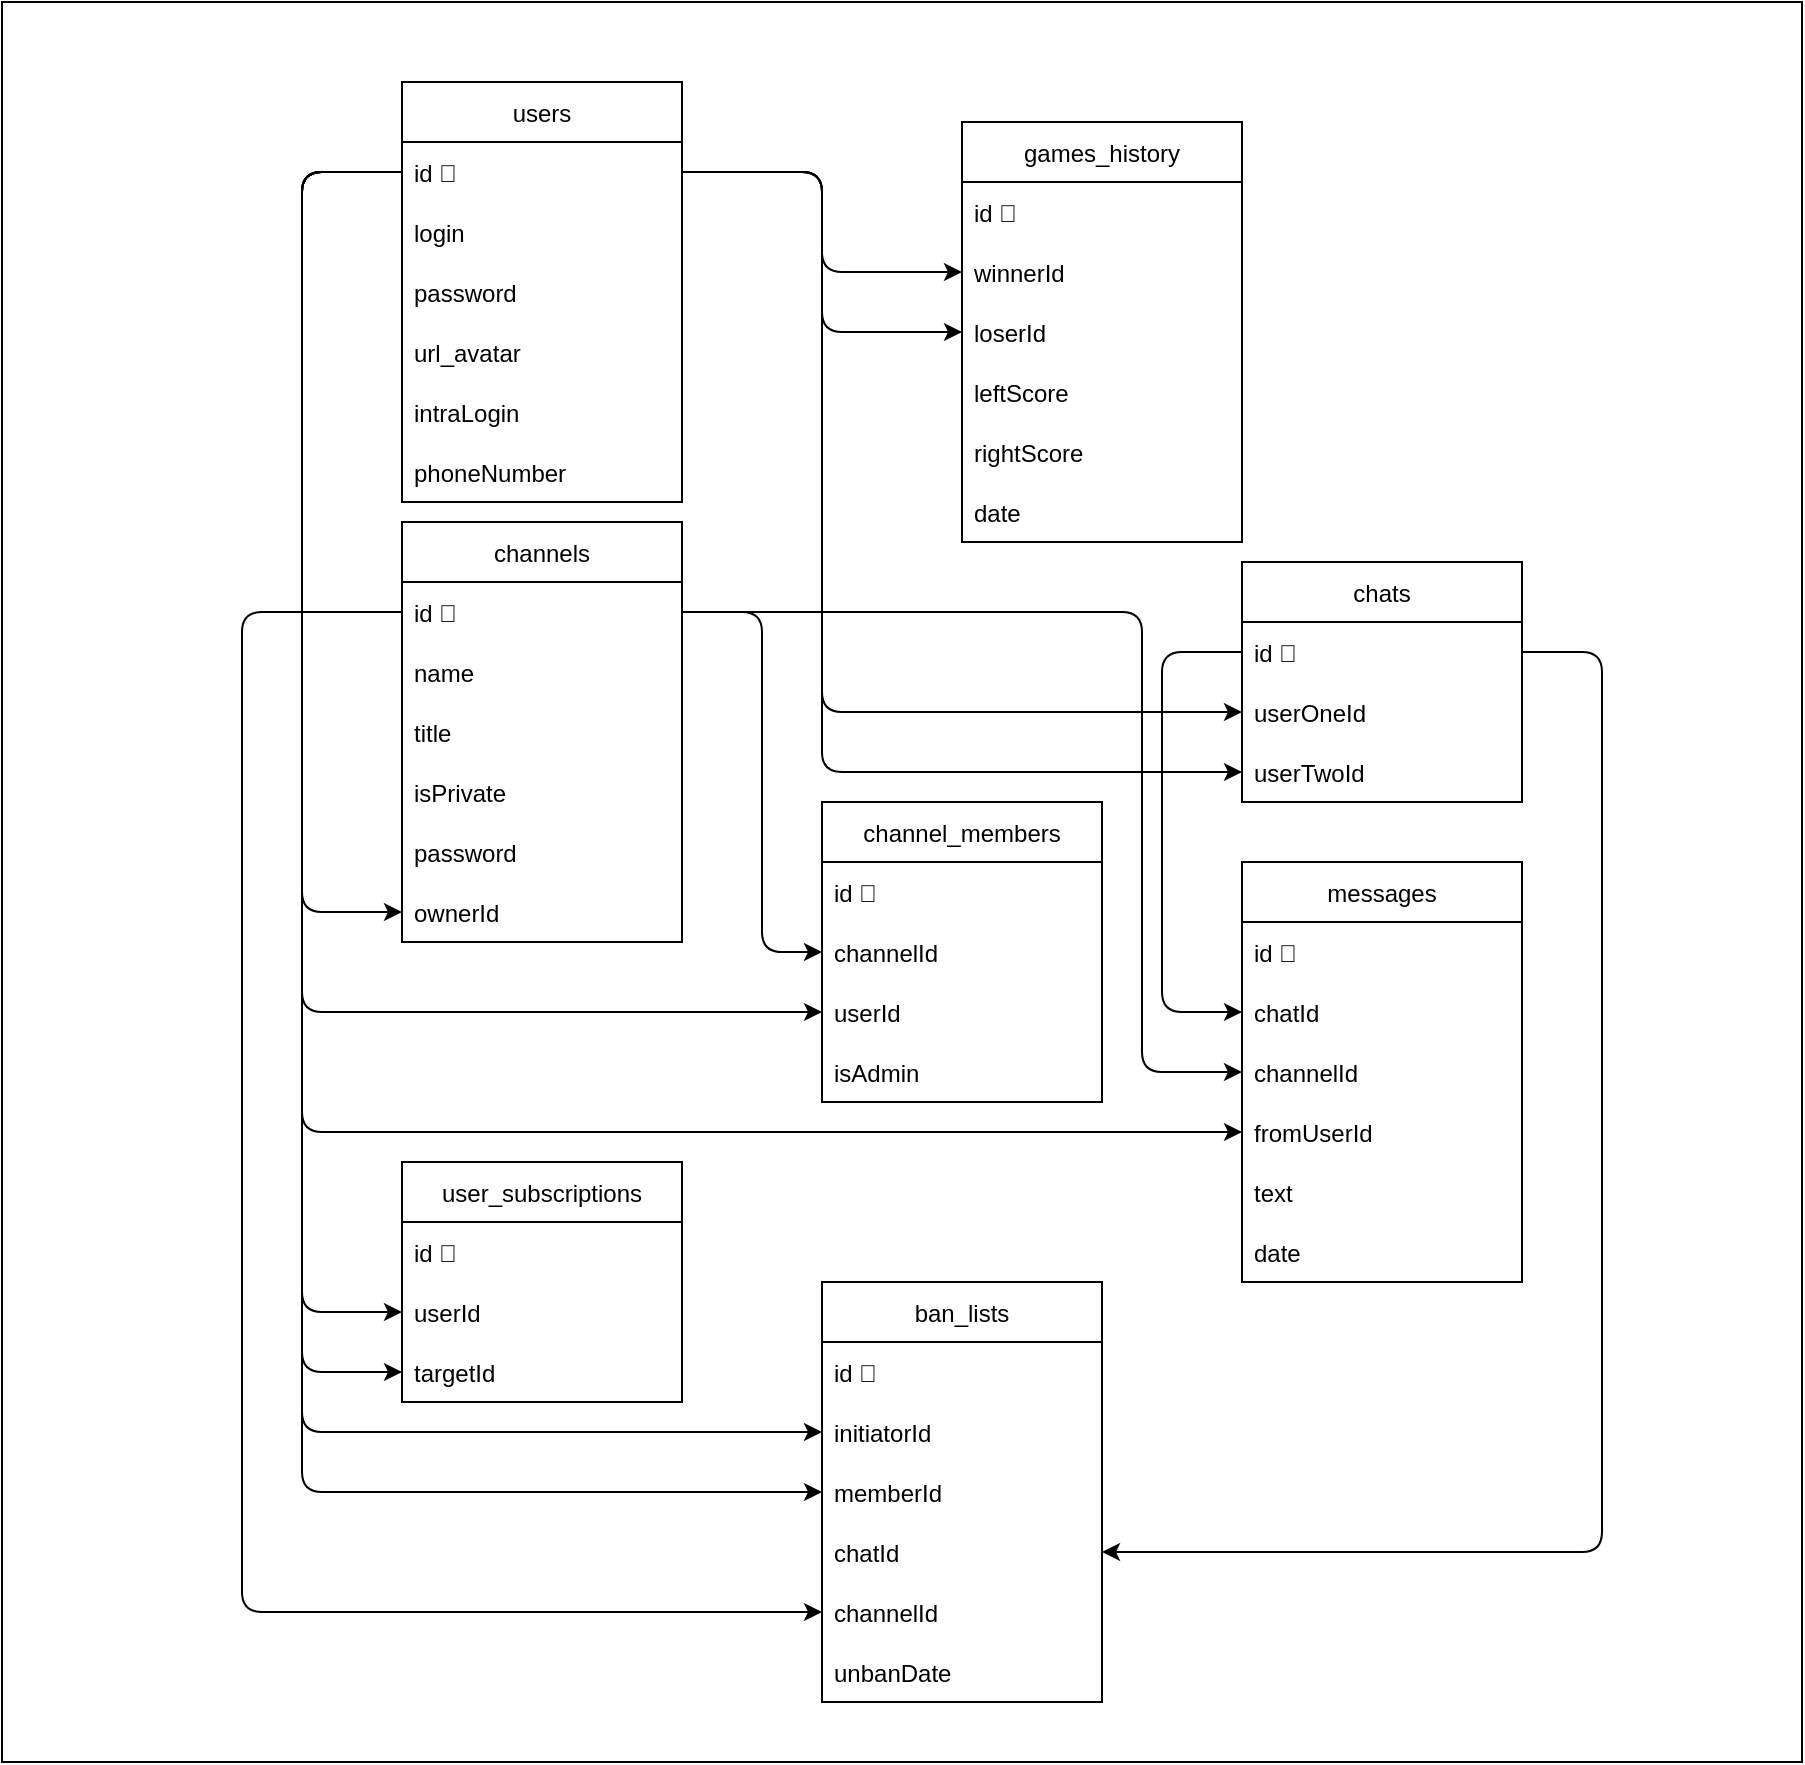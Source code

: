 <mxfile version="15.9.1" type="device"><diagram id="-Gl8WdVDlDK7iqpGkpo0" name="Page-1"><mxGraphModel dx="2222" dy="935" grid="1" gridSize="10" guides="1" tooltips="1" connect="1" arrows="1" fold="1" page="1" pageScale="1" pageWidth="827" pageHeight="1169" math="0" shadow="0"><root><mxCell id="0"/><mxCell id="1" parent="0"/><mxCell id="L-7FkWpCJuKyx8RhaixG-74" value="" style="rounded=0;whiteSpace=wrap;html=1;" parent="1" vertex="1"><mxGeometry x="-10" y="360" width="900" height="880" as="geometry"/></mxCell><mxCell id="L-7FkWpCJuKyx8RhaixG-1" value="users" style="swimlane;fontStyle=0;childLayout=stackLayout;horizontal=1;startSize=30;horizontalStack=0;resizeParent=1;resizeParentMax=0;resizeLast=0;collapsible=1;marginBottom=0;" parent="1" vertex="1"><mxGeometry x="190" y="400" width="140" height="210" as="geometry"/></mxCell><mxCell id="L-7FkWpCJuKyx8RhaixG-2" value="id 🔑" style="text;strokeColor=none;fillColor=none;align=left;verticalAlign=middle;spacingLeft=4;spacingRight=4;overflow=hidden;points=[[0,0.5],[1,0.5]];portConstraint=eastwest;rotatable=0;" parent="L-7FkWpCJuKyx8RhaixG-1" vertex="1"><mxGeometry y="30" width="140" height="30" as="geometry"/></mxCell><mxCell id="L-7FkWpCJuKyx8RhaixG-3" value="login" style="text;strokeColor=none;fillColor=none;align=left;verticalAlign=middle;spacingLeft=4;spacingRight=4;overflow=hidden;points=[[0,0.5],[1,0.5]];portConstraint=eastwest;rotatable=0;" parent="L-7FkWpCJuKyx8RhaixG-1" vertex="1"><mxGeometry y="60" width="140" height="30" as="geometry"/></mxCell><mxCell id="L-7FkWpCJuKyx8RhaixG-22" value="password" style="text;strokeColor=none;fillColor=none;align=left;verticalAlign=middle;spacingLeft=4;spacingRight=4;overflow=hidden;points=[[0,0.5],[1,0.5]];portConstraint=eastwest;rotatable=0;" parent="L-7FkWpCJuKyx8RhaixG-1" vertex="1"><mxGeometry y="90" width="140" height="30" as="geometry"/></mxCell><mxCell id="L-7FkWpCJuKyx8RhaixG-4" value="url_avatar" style="text;strokeColor=none;fillColor=none;align=left;verticalAlign=middle;spacingLeft=4;spacingRight=4;overflow=hidden;points=[[0,0.5],[1,0.5]];portConstraint=eastwest;rotatable=0;" parent="L-7FkWpCJuKyx8RhaixG-1" vertex="1"><mxGeometry y="120" width="140" height="30" as="geometry"/></mxCell><mxCell id="EhFiV0czFAlMuY9AgGTg-1" value="intraLogin" style="text;strokeColor=none;fillColor=none;align=left;verticalAlign=middle;spacingLeft=4;spacingRight=4;overflow=hidden;points=[[0,0.5],[1,0.5]];portConstraint=eastwest;rotatable=0;" parent="L-7FkWpCJuKyx8RhaixG-1" vertex="1"><mxGeometry y="150" width="140" height="30" as="geometry"/></mxCell><mxCell id="dvsEUs2t7znGzHTJ3r3b-1" value="phoneNumber" style="text;strokeColor=none;fillColor=none;align=left;verticalAlign=middle;spacingLeft=4;spacingRight=4;overflow=hidden;points=[[0,0.5],[1,0.5]];portConstraint=eastwest;rotatable=0;" vertex="1" parent="L-7FkWpCJuKyx8RhaixG-1"><mxGeometry y="180" width="140" height="30" as="geometry"/></mxCell><mxCell id="L-7FkWpCJuKyx8RhaixG-5" value="games_history" style="swimlane;fontStyle=0;childLayout=stackLayout;horizontal=1;startSize=30;horizontalStack=0;resizeParent=1;resizeParentMax=0;resizeLast=0;collapsible=1;marginBottom=0;" parent="1" vertex="1"><mxGeometry x="470" y="420" width="140" height="210" as="geometry"/></mxCell><mxCell id="L-7FkWpCJuKyx8RhaixG-6" value="id 🔑" style="text;strokeColor=none;fillColor=none;align=left;verticalAlign=middle;spacingLeft=4;spacingRight=4;overflow=hidden;points=[[0,0.5],[1,0.5]];portConstraint=eastwest;rotatable=0;" parent="L-7FkWpCJuKyx8RhaixG-5" vertex="1"><mxGeometry y="30" width="140" height="30" as="geometry"/></mxCell><mxCell id="L-7FkWpCJuKyx8RhaixG-7" value="winnerId" style="text;strokeColor=none;fillColor=none;align=left;verticalAlign=middle;spacingLeft=4;spacingRight=4;overflow=hidden;points=[[0,0.5],[1,0.5]];portConstraint=eastwest;rotatable=0;" parent="L-7FkWpCJuKyx8RhaixG-5" vertex="1"><mxGeometry y="60" width="140" height="30" as="geometry"/></mxCell><mxCell id="L-7FkWpCJuKyx8RhaixG-8" value="loserId" style="text;strokeColor=none;fillColor=none;align=left;verticalAlign=middle;spacingLeft=4;spacingRight=4;overflow=hidden;points=[[0,0.5],[1,0.5]];portConstraint=eastwest;rotatable=0;" parent="L-7FkWpCJuKyx8RhaixG-5" vertex="1"><mxGeometry y="90" width="140" height="30" as="geometry"/></mxCell><mxCell id="2t47o7vUK4boFQ_LoqOg-1" value="leftScore" style="text;strokeColor=none;fillColor=none;align=left;verticalAlign=middle;spacingLeft=4;spacingRight=4;overflow=hidden;points=[[0,0.5],[1,0.5]];portConstraint=eastwest;rotatable=0;" parent="L-7FkWpCJuKyx8RhaixG-5" vertex="1"><mxGeometry y="120" width="140" height="30" as="geometry"/></mxCell><mxCell id="2t47o7vUK4boFQ_LoqOg-2" value="rightScore" style="text;strokeColor=none;fillColor=none;align=left;verticalAlign=middle;spacingLeft=4;spacingRight=4;overflow=hidden;points=[[0,0.5],[1,0.5]];portConstraint=eastwest;rotatable=0;" parent="L-7FkWpCJuKyx8RhaixG-5" vertex="1"><mxGeometry y="150" width="140" height="30" as="geometry"/></mxCell><mxCell id="L-7FkWpCJuKyx8RhaixG-10" value="date" style="text;strokeColor=none;fillColor=none;align=left;verticalAlign=middle;spacingLeft=4;spacingRight=4;overflow=hidden;points=[[0,0.5],[1,0.5]];portConstraint=eastwest;rotatable=0;" parent="L-7FkWpCJuKyx8RhaixG-5" vertex="1"><mxGeometry y="180" width="140" height="30" as="geometry"/></mxCell><mxCell id="L-7FkWpCJuKyx8RhaixG-14" value="" style="endArrow=classic;html=1;rounded=1;exitX=1;exitY=0.5;exitDx=0;exitDy=0;entryX=0;entryY=0.5;entryDx=0;entryDy=0;" parent="1" source="L-7FkWpCJuKyx8RhaixG-2" target="L-7FkWpCJuKyx8RhaixG-7" edge="1"><mxGeometry width="50" height="50" relative="1" as="geometry"><mxPoint x="410" y="560" as="sourcePoint"/><mxPoint x="460" y="510" as="targetPoint"/><Array as="points"><mxPoint x="400" y="445"/><mxPoint x="400" y="495"/></Array></mxGeometry></mxCell><mxCell id="L-7FkWpCJuKyx8RhaixG-15" value="" style="endArrow=classic;html=1;rounded=1;exitX=1;exitY=0.5;exitDx=0;exitDy=0;entryX=0;entryY=0.5;entryDx=0;entryDy=0;" parent="1" source="L-7FkWpCJuKyx8RhaixG-2" target="L-7FkWpCJuKyx8RhaixG-8" edge="1"><mxGeometry width="50" height="50" relative="1" as="geometry"><mxPoint x="340" y="485" as="sourcePoint"/><mxPoint x="480" y="515" as="targetPoint"/><Array as="points"><mxPoint x="400" y="445"/><mxPoint x="400" y="525"/></Array></mxGeometry></mxCell><mxCell id="L-7FkWpCJuKyx8RhaixG-17" value="channels" style="swimlane;fontStyle=0;childLayout=stackLayout;horizontal=1;startSize=30;horizontalStack=0;resizeParent=1;resizeParentMax=0;resizeLast=0;collapsible=1;marginBottom=0;" parent="1" vertex="1"><mxGeometry x="190" y="620" width="140" height="210" as="geometry"/></mxCell><mxCell id="L-7FkWpCJuKyx8RhaixG-18" value="id 🔑" style="text;strokeColor=none;fillColor=none;align=left;verticalAlign=middle;spacingLeft=4;spacingRight=4;overflow=hidden;points=[[0,0.5],[1,0.5]];portConstraint=eastwest;rotatable=0;" parent="L-7FkWpCJuKyx8RhaixG-17" vertex="1"><mxGeometry y="30" width="140" height="30" as="geometry"/></mxCell><mxCell id="L-7FkWpCJuKyx8RhaixG-19" value="name" style="text;strokeColor=none;fillColor=none;align=left;verticalAlign=middle;spacingLeft=4;spacingRight=4;overflow=hidden;points=[[0,0.5],[1,0.5]];portConstraint=eastwest;rotatable=0;" parent="L-7FkWpCJuKyx8RhaixG-17" vertex="1"><mxGeometry y="60" width="140" height="30" as="geometry"/></mxCell><mxCell id="EhFiV0czFAlMuY9AgGTg-2" value="title" style="text;strokeColor=none;fillColor=none;align=left;verticalAlign=middle;spacingLeft=4;spacingRight=4;overflow=hidden;points=[[0,0.5],[1,0.5]];portConstraint=eastwest;rotatable=0;" parent="L-7FkWpCJuKyx8RhaixG-17" vertex="1"><mxGeometry y="90" width="140" height="30" as="geometry"/></mxCell><mxCell id="L-7FkWpCJuKyx8RhaixG-20" value="isPrivate" style="text;strokeColor=none;fillColor=none;align=left;verticalAlign=middle;spacingLeft=4;spacingRight=4;overflow=hidden;points=[[0,0.5],[1,0.5]];portConstraint=eastwest;rotatable=0;" parent="L-7FkWpCJuKyx8RhaixG-17" vertex="1"><mxGeometry y="120" width="140" height="30" as="geometry"/></mxCell><mxCell id="L-7FkWpCJuKyx8RhaixG-23" value="password" style="text;strokeColor=none;fillColor=none;align=left;verticalAlign=middle;spacingLeft=4;spacingRight=4;overflow=hidden;points=[[0,0.5],[1,0.5]];portConstraint=eastwest;rotatable=0;" parent="L-7FkWpCJuKyx8RhaixG-17" vertex="1"><mxGeometry y="150" width="140" height="30" as="geometry"/></mxCell><mxCell id="L-7FkWpCJuKyx8RhaixG-28" value="ownerId" style="text;strokeColor=none;fillColor=none;align=left;verticalAlign=middle;spacingLeft=4;spacingRight=4;overflow=hidden;points=[[0,0.5],[1,0.5]];portConstraint=eastwest;rotatable=0;" parent="L-7FkWpCJuKyx8RhaixG-17" vertex="1"><mxGeometry y="180" width="140" height="30" as="geometry"/></mxCell><mxCell id="L-7FkWpCJuKyx8RhaixG-24" value="channel_members" style="swimlane;fontStyle=0;childLayout=stackLayout;horizontal=1;startSize=30;horizontalStack=0;resizeParent=1;resizeParentMax=0;resizeLast=0;collapsible=1;marginBottom=0;" parent="1" vertex="1"><mxGeometry x="400" y="760" width="140" height="150" as="geometry"/></mxCell><mxCell id="L-7FkWpCJuKyx8RhaixG-25" value="id 🔑" style="text;strokeColor=none;fillColor=none;align=left;verticalAlign=middle;spacingLeft=4;spacingRight=4;overflow=hidden;points=[[0,0.5],[1,0.5]];portConstraint=eastwest;rotatable=0;" parent="L-7FkWpCJuKyx8RhaixG-24" vertex="1"><mxGeometry y="30" width="140" height="30" as="geometry"/></mxCell><mxCell id="EhFiV0czFAlMuY9AgGTg-6" value="channelId" style="text;strokeColor=none;fillColor=none;align=left;verticalAlign=middle;spacingLeft=4;spacingRight=4;overflow=hidden;points=[[0,0.5],[1,0.5]];portConstraint=eastwest;rotatable=0;" parent="L-7FkWpCJuKyx8RhaixG-24" vertex="1"><mxGeometry y="60" width="140" height="30" as="geometry"/></mxCell><mxCell id="L-7FkWpCJuKyx8RhaixG-26" value="userId" style="text;strokeColor=none;fillColor=none;align=left;verticalAlign=middle;spacingLeft=4;spacingRight=4;overflow=hidden;points=[[0,0.5],[1,0.5]];portConstraint=eastwest;rotatable=0;" parent="L-7FkWpCJuKyx8RhaixG-24" vertex="1"><mxGeometry y="90" width="140" height="30" as="geometry"/></mxCell><mxCell id="MBaNDMWuHQxOisNy7D-J-5" value="isAdmin" style="text;strokeColor=none;fillColor=none;align=left;verticalAlign=middle;spacingLeft=4;spacingRight=4;overflow=hidden;points=[[0,0.5],[1,0.5]];portConstraint=eastwest;rotatable=0;" parent="L-7FkWpCJuKyx8RhaixG-24" vertex="1"><mxGeometry y="120" width="140" height="30" as="geometry"/></mxCell><mxCell id="L-7FkWpCJuKyx8RhaixG-29" value="" style="endArrow=classic;html=1;rounded=1;exitX=0;exitY=0.5;exitDx=0;exitDy=0;entryX=0;entryY=0.5;entryDx=0;entryDy=0;" parent="1" source="L-7FkWpCJuKyx8RhaixG-2" target="L-7FkWpCJuKyx8RhaixG-28" edge="1"><mxGeometry width="50" height="50" relative="1" as="geometry"><mxPoint x="340" y="485" as="sourcePoint"/><mxPoint x="480" y="575" as="targetPoint"/><Array as="points"><mxPoint x="140" y="445"/><mxPoint x="140" y="815"/></Array></mxGeometry></mxCell><mxCell id="L-7FkWpCJuKyx8RhaixG-30" value="" style="endArrow=classic;html=1;rounded=1;exitX=1;exitY=0.5;exitDx=0;exitDy=0;entryX=0;entryY=0.5;entryDx=0;entryDy=0;" parent="1" source="L-7FkWpCJuKyx8RhaixG-18" target="EhFiV0czFAlMuY9AgGTg-6" edge="1"><mxGeometry width="50" height="50" relative="1" as="geometry"><mxPoint x="200" y="485" as="sourcePoint"/><mxPoint x="200" y="875" as="targetPoint"/><Array as="points"><mxPoint x="370" y="665"/><mxPoint x="370" y="835"/></Array></mxGeometry></mxCell><mxCell id="L-7FkWpCJuKyx8RhaixG-34" value="" style="endArrow=classic;html=1;rounded=1;exitX=0;exitY=0.5;exitDx=0;exitDy=0;entryX=0;entryY=0.5;entryDx=0;entryDy=0;" parent="1" source="L-7FkWpCJuKyx8RhaixG-2" target="L-7FkWpCJuKyx8RhaixG-26" edge="1"><mxGeometry width="50" height="50" relative="1" as="geometry"><mxPoint x="200" y="485" as="sourcePoint"/><mxPoint x="200" y="875" as="targetPoint"/><Array as="points"><mxPoint x="140" y="445"/><mxPoint x="140" y="865"/></Array></mxGeometry></mxCell><mxCell id="L-7FkWpCJuKyx8RhaixG-35" value="messages" style="swimlane;fontStyle=0;childLayout=stackLayout;horizontal=1;startSize=30;horizontalStack=0;resizeParent=1;resizeParentMax=0;resizeLast=0;collapsible=1;marginBottom=0;" parent="1" vertex="1"><mxGeometry x="610" y="790" width="140" height="210" as="geometry"/></mxCell><mxCell id="L-7FkWpCJuKyx8RhaixG-36" value="id 🔑" style="text;strokeColor=none;fillColor=none;align=left;verticalAlign=middle;spacingLeft=4;spacingRight=4;overflow=hidden;points=[[0,0.5],[1,0.5]];portConstraint=eastwest;rotatable=0;" parent="L-7FkWpCJuKyx8RhaixG-35" vertex="1"><mxGeometry y="30" width="140" height="30" as="geometry"/></mxCell><mxCell id="L-7FkWpCJuKyx8RhaixG-37" value="chatId" style="text;strokeColor=none;fillColor=none;align=left;verticalAlign=middle;spacingLeft=4;spacingRight=4;overflow=hidden;points=[[0,0.5],[1,0.5]];portConstraint=eastwest;rotatable=0;" parent="L-7FkWpCJuKyx8RhaixG-35" vertex="1"><mxGeometry y="60" width="140" height="30" as="geometry"/></mxCell><mxCell id="MBaNDMWuHQxOisNy7D-J-1" value="channelId" style="text;strokeColor=none;fillColor=none;align=left;verticalAlign=middle;spacingLeft=4;spacingRight=4;overflow=hidden;points=[[0,0.5],[1,0.5]];portConstraint=eastwest;rotatable=0;" parent="L-7FkWpCJuKyx8RhaixG-35" vertex="1"><mxGeometry y="90" width="140" height="30" as="geometry"/></mxCell><mxCell id="L-7FkWpCJuKyx8RhaixG-40" value="fromUserId" style="text;strokeColor=none;fillColor=none;align=left;verticalAlign=middle;spacingLeft=4;spacingRight=4;overflow=hidden;points=[[0,0.5],[1,0.5]];portConstraint=eastwest;rotatable=0;" parent="L-7FkWpCJuKyx8RhaixG-35" vertex="1"><mxGeometry y="120" width="140" height="30" as="geometry"/></mxCell><mxCell id="L-7FkWpCJuKyx8RhaixG-38" value="text" style="text;strokeColor=none;fillColor=none;align=left;verticalAlign=middle;spacingLeft=4;spacingRight=4;overflow=hidden;points=[[0,0.5],[1,0.5]];portConstraint=eastwest;rotatable=0;" parent="L-7FkWpCJuKyx8RhaixG-35" vertex="1"><mxGeometry y="150" width="140" height="30" as="geometry"/></mxCell><mxCell id="L-7FkWpCJuKyx8RhaixG-39" value="date" style="text;strokeColor=none;fillColor=none;align=left;verticalAlign=middle;spacingLeft=4;spacingRight=4;overflow=hidden;points=[[0,0.5],[1,0.5]];portConstraint=eastwest;rotatable=0;" parent="L-7FkWpCJuKyx8RhaixG-35" vertex="1"><mxGeometry y="180" width="140" height="30" as="geometry"/></mxCell><mxCell id="L-7FkWpCJuKyx8RhaixG-42" value="" style="endArrow=classic;html=1;rounded=1;exitX=0;exitY=0.5;exitDx=0;exitDy=0;entryX=0;entryY=0.5;entryDx=0;entryDy=0;" parent="1" source="L-7FkWpCJuKyx8RhaixG-2" target="L-7FkWpCJuKyx8RhaixG-40" edge="1"><mxGeometry width="50" height="50" relative="1" as="geometry"><mxPoint x="200" y="485" as="sourcePoint"/><mxPoint x="410" y="865" as="targetPoint"/><Array as="points"><mxPoint x="140" y="445"/><mxPoint x="140" y="925"/></Array></mxGeometry></mxCell><mxCell id="L-7FkWpCJuKyx8RhaixG-43" value="chats" style="swimlane;fontStyle=0;childLayout=stackLayout;horizontal=1;startSize=30;horizontalStack=0;resizeParent=1;resizeParentMax=0;resizeLast=0;collapsible=1;marginBottom=0;" parent="1" vertex="1"><mxGeometry x="610" y="640" width="140" height="120" as="geometry"/></mxCell><mxCell id="L-7FkWpCJuKyx8RhaixG-44" value="id 🔑" style="text;strokeColor=none;fillColor=none;align=left;verticalAlign=middle;spacingLeft=4;spacingRight=4;overflow=hidden;points=[[0,0.5],[1,0.5]];portConstraint=eastwest;rotatable=0;" parent="L-7FkWpCJuKyx8RhaixG-43" vertex="1"><mxGeometry y="30" width="140" height="30" as="geometry"/></mxCell><mxCell id="L-7FkWpCJuKyx8RhaixG-45" value="userOneId" style="text;strokeColor=none;fillColor=none;align=left;verticalAlign=middle;spacingLeft=4;spacingRight=4;overflow=hidden;points=[[0,0.5],[1,0.5]];portConstraint=eastwest;rotatable=0;" parent="L-7FkWpCJuKyx8RhaixG-43" vertex="1"><mxGeometry y="60" width="140" height="30" as="geometry"/></mxCell><mxCell id="L-7FkWpCJuKyx8RhaixG-46" value="userTwoId" style="text;strokeColor=none;fillColor=none;align=left;verticalAlign=middle;spacingLeft=4;spacingRight=4;overflow=hidden;points=[[0,0.5],[1,0.5]];portConstraint=eastwest;rotatable=0;" parent="L-7FkWpCJuKyx8RhaixG-43" vertex="1"><mxGeometry y="90" width="140" height="30" as="geometry"/></mxCell><mxCell id="L-7FkWpCJuKyx8RhaixG-47" value="user_subscriptions" style="swimlane;fontStyle=0;childLayout=stackLayout;horizontal=1;startSize=30;horizontalStack=0;resizeParent=1;resizeParentMax=0;resizeLast=0;collapsible=1;marginBottom=0;" parent="1" vertex="1"><mxGeometry x="190" y="940" width="140" height="120" as="geometry"/></mxCell><mxCell id="L-7FkWpCJuKyx8RhaixG-49" value="id 🔑" style="text;strokeColor=none;fillColor=none;align=left;verticalAlign=middle;spacingLeft=4;spacingRight=4;overflow=hidden;points=[[0,0.5],[1,0.5]];portConstraint=eastwest;rotatable=0;" parent="L-7FkWpCJuKyx8RhaixG-47" vertex="1"><mxGeometry y="30" width="140" height="30" as="geometry"/></mxCell><mxCell id="L-7FkWpCJuKyx8RhaixG-50" value="userId" style="text;strokeColor=none;fillColor=none;align=left;verticalAlign=middle;spacingLeft=4;spacingRight=4;overflow=hidden;points=[[0,0.5],[1,0.5]];portConstraint=eastwest;rotatable=0;" parent="L-7FkWpCJuKyx8RhaixG-47" vertex="1"><mxGeometry y="60" width="140" height="30" as="geometry"/></mxCell><mxCell id="L-7FkWpCJuKyx8RhaixG-51" value="targetId" style="text;strokeColor=none;fillColor=none;align=left;verticalAlign=middle;spacingLeft=4;spacingRight=4;overflow=hidden;points=[[0,0.5],[1,0.5]];portConstraint=eastwest;rotatable=0;" parent="L-7FkWpCJuKyx8RhaixG-47" vertex="1"><mxGeometry y="90" width="140" height="30" as="geometry"/></mxCell><mxCell id="L-7FkWpCJuKyx8RhaixG-52" value="" style="endArrow=classic;html=1;rounded=1;exitX=0;exitY=0.5;exitDx=0;exitDy=0;entryX=0;entryY=0.5;entryDx=0;entryDy=0;" parent="1" source="L-7FkWpCJuKyx8RhaixG-2" target="L-7FkWpCJuKyx8RhaixG-50" edge="1"><mxGeometry width="50" height="50" relative="1" as="geometry"><mxPoint x="200" y="485" as="sourcePoint"/><mxPoint x="620" y="915" as="targetPoint"/><Array as="points"><mxPoint x="140" y="445"/><mxPoint x="140" y="1015"/></Array></mxGeometry></mxCell><mxCell id="L-7FkWpCJuKyx8RhaixG-53" value="" style="endArrow=classic;html=1;rounded=1;exitX=0;exitY=0.5;exitDx=0;exitDy=0;entryX=0;entryY=0.5;entryDx=0;entryDy=0;" parent="1" source="L-7FkWpCJuKyx8RhaixG-2" target="L-7FkWpCJuKyx8RhaixG-51" edge="1"><mxGeometry width="50" height="50" relative="1" as="geometry"><mxPoint x="200" y="485" as="sourcePoint"/><mxPoint x="200" y="1015" as="targetPoint"/><Array as="points"><mxPoint x="140" y="445"/><mxPoint x="140" y="1045"/></Array></mxGeometry></mxCell><mxCell id="L-7FkWpCJuKyx8RhaixG-61" value="" style="endArrow=classic;html=1;rounded=1;exitX=1;exitY=0.5;exitDx=0;exitDy=0;entryX=0;entryY=0.5;entryDx=0;entryDy=0;" parent="1" source="L-7FkWpCJuKyx8RhaixG-18" target="MBaNDMWuHQxOisNy7D-J-1" edge="1"><mxGeometry width="50" height="50" relative="1" as="geometry"><mxPoint x="340" y="675" as="sourcePoint"/><mxPoint x="410" y="1065" as="targetPoint"/><Array as="points"><mxPoint x="370" y="665"/><mxPoint x="560" y="665"/><mxPoint x="560" y="895"/></Array></mxGeometry></mxCell><mxCell id="L-7FkWpCJuKyx8RhaixG-62" value="" style="endArrow=classic;html=1;rounded=1;exitX=0;exitY=0.5;exitDx=0;exitDy=0;entryX=0;entryY=0.5;entryDx=0;entryDy=0;" parent="1" source="L-7FkWpCJuKyx8RhaixG-44" target="L-7FkWpCJuKyx8RhaixG-37" edge="1"><mxGeometry width="50" height="50" relative="1" as="geometry"><mxPoint x="340" y="675" as="sourcePoint"/><mxPoint x="620" y="885" as="targetPoint"/><Array as="points"><mxPoint x="570" y="685"/><mxPoint x="570" y="865"/></Array></mxGeometry></mxCell><mxCell id="L-7FkWpCJuKyx8RhaixG-63" value="" style="endArrow=classic;html=1;rounded=1;exitX=1;exitY=0.5;exitDx=0;exitDy=0;entryX=0;entryY=0.5;entryDx=0;entryDy=0;" parent="1" source="L-7FkWpCJuKyx8RhaixG-2" target="L-7FkWpCJuKyx8RhaixG-45" edge="1"><mxGeometry width="50" height="50" relative="1" as="geometry"><mxPoint x="340" y="485" as="sourcePoint"/><mxPoint x="480" y="575" as="targetPoint"/><Array as="points"><mxPoint x="400" y="445"/><mxPoint x="400" y="715"/></Array></mxGeometry></mxCell><mxCell id="L-7FkWpCJuKyx8RhaixG-64" value="" style="endArrow=classic;html=1;rounded=1;exitX=1;exitY=0.5;exitDx=0;exitDy=0;entryX=0;entryY=0.5;entryDx=0;entryDy=0;" parent="1" source="L-7FkWpCJuKyx8RhaixG-2" target="L-7FkWpCJuKyx8RhaixG-46" edge="1"><mxGeometry width="50" height="50" relative="1" as="geometry"><mxPoint x="340" y="485" as="sourcePoint"/><mxPoint x="620" y="725" as="targetPoint"/><Array as="points"><mxPoint x="400" y="445"/><mxPoint x="400" y="745"/></Array></mxGeometry></mxCell><mxCell id="L-7FkWpCJuKyx8RhaixG-65" value="ban_lists" style="swimlane;fontStyle=0;childLayout=stackLayout;horizontal=1;startSize=30;horizontalStack=0;resizeParent=1;resizeParentMax=0;resizeLast=0;collapsible=1;marginBottom=0;" parent="1" vertex="1"><mxGeometry x="400" y="1000" width="140" height="210" as="geometry"/></mxCell><mxCell id="L-7FkWpCJuKyx8RhaixG-66" value="id 🔑" style="text;strokeColor=none;fillColor=none;align=left;verticalAlign=middle;spacingLeft=4;spacingRight=4;overflow=hidden;points=[[0,0.5],[1,0.5]];portConstraint=eastwest;rotatable=0;" parent="L-7FkWpCJuKyx8RhaixG-65" vertex="1"><mxGeometry y="30" width="140" height="30" as="geometry"/></mxCell><mxCell id="L-7FkWpCJuKyx8RhaixG-67" value="initiatorId" style="text;strokeColor=none;fillColor=none;align=left;verticalAlign=middle;spacingLeft=4;spacingRight=4;overflow=hidden;points=[[0,0.5],[1,0.5]];portConstraint=eastwest;rotatable=0;" parent="L-7FkWpCJuKyx8RhaixG-65" vertex="1"><mxGeometry y="60" width="140" height="30" as="geometry"/></mxCell><mxCell id="uM3FjxyXnS5PY3LUCXN4-1" value="memberId" style="text;strokeColor=none;fillColor=none;align=left;verticalAlign=middle;spacingLeft=4;spacingRight=4;overflow=hidden;points=[[0,0.5],[1,0.5]];portConstraint=eastwest;rotatable=0;" parent="L-7FkWpCJuKyx8RhaixG-65" vertex="1"><mxGeometry y="90" width="140" height="30" as="geometry"/></mxCell><mxCell id="MBaNDMWuHQxOisNy7D-J-9" value="chatId" style="text;strokeColor=none;fillColor=none;align=left;verticalAlign=middle;spacingLeft=4;spacingRight=4;overflow=hidden;points=[[0,0.5],[1,0.5]];portConstraint=eastwest;rotatable=0;" parent="L-7FkWpCJuKyx8RhaixG-65" vertex="1"><mxGeometry y="120" width="140" height="30" as="geometry"/></mxCell><mxCell id="L-7FkWpCJuKyx8RhaixG-68" value="channelId" style="text;strokeColor=none;fillColor=none;align=left;verticalAlign=middle;spacingLeft=4;spacingRight=4;overflow=hidden;points=[[0,0.5],[1,0.5]];portConstraint=eastwest;rotatable=0;" parent="L-7FkWpCJuKyx8RhaixG-65" vertex="1"><mxGeometry y="150" width="140" height="30" as="geometry"/></mxCell><mxCell id="L-7FkWpCJuKyx8RhaixG-70" value="unbanDate" style="text;strokeColor=none;fillColor=none;align=left;verticalAlign=middle;spacingLeft=4;spacingRight=4;overflow=hidden;points=[[0,0.5],[1,0.5]];portConstraint=eastwest;rotatable=0;" parent="L-7FkWpCJuKyx8RhaixG-65" vertex="1"><mxGeometry y="180" width="140" height="30" as="geometry"/></mxCell><mxCell id="L-7FkWpCJuKyx8RhaixG-71" value="" style="endArrow=classic;html=1;rounded=1;exitX=0;exitY=0.5;exitDx=0;exitDy=0;entryX=0;entryY=0.5;entryDx=0;entryDy=0;" parent="1" source="L-7FkWpCJuKyx8RhaixG-18" target="L-7FkWpCJuKyx8RhaixG-68" edge="1"><mxGeometry width="50" height="50" relative="1" as="geometry"><mxPoint x="340" y="675" as="sourcePoint"/><mxPoint x="380" y="1075" as="targetPoint"/><Array as="points"><mxPoint x="110" y="665"/><mxPoint x="110" y="1165"/></Array></mxGeometry></mxCell><mxCell id="L-7FkWpCJuKyx8RhaixG-72" value="" style="endArrow=classic;html=1;rounded=1;exitX=1;exitY=0.5;exitDx=0;exitDy=0;entryX=1;entryY=0.5;entryDx=0;entryDy=0;" parent="1" source="L-7FkWpCJuKyx8RhaixG-44" target="MBaNDMWuHQxOisNy7D-J-9" edge="1"><mxGeometry width="50" height="50" relative="1" as="geometry"><mxPoint x="200" y="675" as="sourcePoint"/><mxPoint x="580" y="1075" as="targetPoint"/><Array as="points"><mxPoint x="790" y="685"/><mxPoint x="790" y="1135"/></Array></mxGeometry></mxCell><mxCell id="L-7FkWpCJuKyx8RhaixG-73" value="" style="endArrow=classic;html=1;rounded=1;exitX=0;exitY=0.5;exitDx=0;exitDy=0;entryX=0;entryY=0.5;entryDx=0;entryDy=0;" parent="1" source="L-7FkWpCJuKyx8RhaixG-2" target="L-7FkWpCJuKyx8RhaixG-67" edge="1"><mxGeometry width="50" height="50" relative="1" as="geometry"><mxPoint x="200" y="485" as="sourcePoint"/><mxPoint x="380" y="1105" as="targetPoint"/><Array as="points"><mxPoint x="140" y="445"/><mxPoint x="140" y="1075"/></Array></mxGeometry></mxCell><mxCell id="uM3FjxyXnS5PY3LUCXN4-2" value="" style="endArrow=classic;html=1;rounded=1;exitX=0;exitY=0.5;exitDx=0;exitDy=0;entryX=0;entryY=0.5;entryDx=0;entryDy=0;" parent="1" source="L-7FkWpCJuKyx8RhaixG-2" target="uM3FjxyXnS5PY3LUCXN4-1" edge="1"><mxGeometry width="50" height="50" relative="1" as="geometry"><mxPoint x="200" y="485" as="sourcePoint"/><mxPoint x="410" y="1085" as="targetPoint"/><Array as="points"><mxPoint x="140" y="445"/><mxPoint x="140" y="1105"/></Array></mxGeometry></mxCell></root></mxGraphModel></diagram></mxfile>